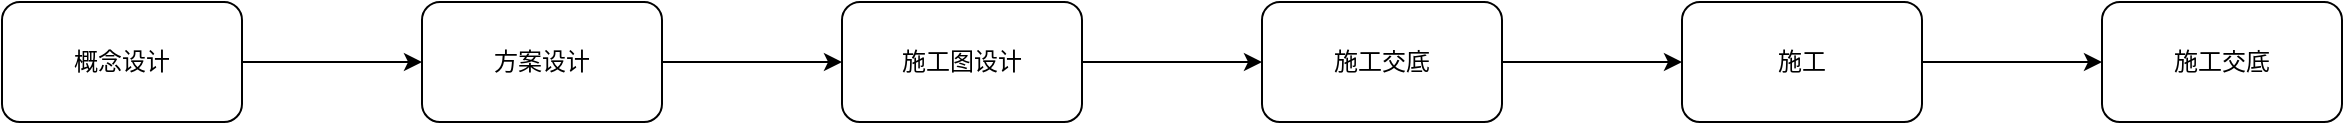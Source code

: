 <mxfile version="15.9.1" type="github">
  <diagram id="JdZd0B7LBvEHW2GNHf_t" name="Page-1">
    <mxGraphModel dx="1422" dy="794" grid="1" gridSize="10" guides="1" tooltips="1" connect="1" arrows="1" fold="1" page="1" pageScale="1" pageWidth="827" pageHeight="1169" math="0" shadow="0">
      <root>
        <mxCell id="0" />
        <mxCell id="1" parent="0" />
        <mxCell id="Udtqtf7D9Fci_rgVg4Dd-6" style="edgeStyle=orthogonalEdgeStyle;rounded=0;orthogonalLoop=1;jettySize=auto;html=1;" edge="1" parent="1" source="Udtqtf7D9Fci_rgVg4Dd-1" target="Udtqtf7D9Fci_rgVg4Dd-2">
          <mxGeometry relative="1" as="geometry" />
        </mxCell>
        <mxCell id="Udtqtf7D9Fci_rgVg4Dd-1" value="概念设计" style="rounded=1;whiteSpace=wrap;html=1;" vertex="1" parent="1">
          <mxGeometry x="210" y="360" width="120" height="60" as="geometry" />
        </mxCell>
        <mxCell id="Udtqtf7D9Fci_rgVg4Dd-7" style="edgeStyle=orthogonalEdgeStyle;rounded=0;orthogonalLoop=1;jettySize=auto;html=1;" edge="1" parent="1" source="Udtqtf7D9Fci_rgVg4Dd-2" target="Udtqtf7D9Fci_rgVg4Dd-3">
          <mxGeometry relative="1" as="geometry" />
        </mxCell>
        <mxCell id="Udtqtf7D9Fci_rgVg4Dd-2" value="方案设计" style="rounded=1;whiteSpace=wrap;html=1;" vertex="1" parent="1">
          <mxGeometry x="420" y="360" width="120" height="60" as="geometry" />
        </mxCell>
        <mxCell id="Udtqtf7D9Fci_rgVg4Dd-8" style="edgeStyle=orthogonalEdgeStyle;rounded=0;orthogonalLoop=1;jettySize=auto;html=1;" edge="1" parent="1" source="Udtqtf7D9Fci_rgVg4Dd-3" target="Udtqtf7D9Fci_rgVg4Dd-4">
          <mxGeometry relative="1" as="geometry" />
        </mxCell>
        <mxCell id="Udtqtf7D9Fci_rgVg4Dd-3" value="施工图设计" style="rounded=1;whiteSpace=wrap;html=1;" vertex="1" parent="1">
          <mxGeometry x="630" y="360" width="120" height="60" as="geometry" />
        </mxCell>
        <mxCell id="Udtqtf7D9Fci_rgVg4Dd-9" style="edgeStyle=orthogonalEdgeStyle;rounded=0;orthogonalLoop=1;jettySize=auto;html=1;" edge="1" parent="1" source="Udtqtf7D9Fci_rgVg4Dd-4" target="Udtqtf7D9Fci_rgVg4Dd-5">
          <mxGeometry relative="1" as="geometry" />
        </mxCell>
        <mxCell id="Udtqtf7D9Fci_rgVg4Dd-4" value="施工交底" style="rounded=1;whiteSpace=wrap;html=1;" vertex="1" parent="1">
          <mxGeometry x="840" y="360" width="120" height="60" as="geometry" />
        </mxCell>
        <mxCell id="Udtqtf7D9Fci_rgVg4Dd-11" style="edgeStyle=orthogonalEdgeStyle;rounded=0;orthogonalLoop=1;jettySize=auto;html=1;" edge="1" parent="1" source="Udtqtf7D9Fci_rgVg4Dd-5" target="Udtqtf7D9Fci_rgVg4Dd-10">
          <mxGeometry relative="1" as="geometry" />
        </mxCell>
        <mxCell id="Udtqtf7D9Fci_rgVg4Dd-5" value="施工" style="rounded=1;whiteSpace=wrap;html=1;" vertex="1" parent="1">
          <mxGeometry x="1050" y="360" width="120" height="60" as="geometry" />
        </mxCell>
        <mxCell id="Udtqtf7D9Fci_rgVg4Dd-10" value="施工交底" style="rounded=1;whiteSpace=wrap;html=1;" vertex="1" parent="1">
          <mxGeometry x="1260" y="360" width="120" height="60" as="geometry" />
        </mxCell>
      </root>
    </mxGraphModel>
  </diagram>
</mxfile>
